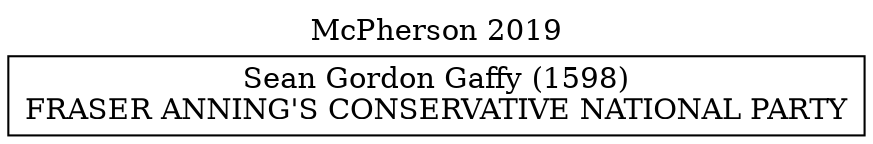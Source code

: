 // House preference flow
digraph "Sean Gordon Gaffy (1598)_McPherson_2019" {
	graph [label="McPherson 2019" labelloc=t mclimit=10]
	node [shape=box]
	"Sean Gordon Gaffy (1598)" [label="Sean Gordon Gaffy (1598)
FRASER ANNING'S CONSERVATIVE NATIONAL PARTY"]
}
